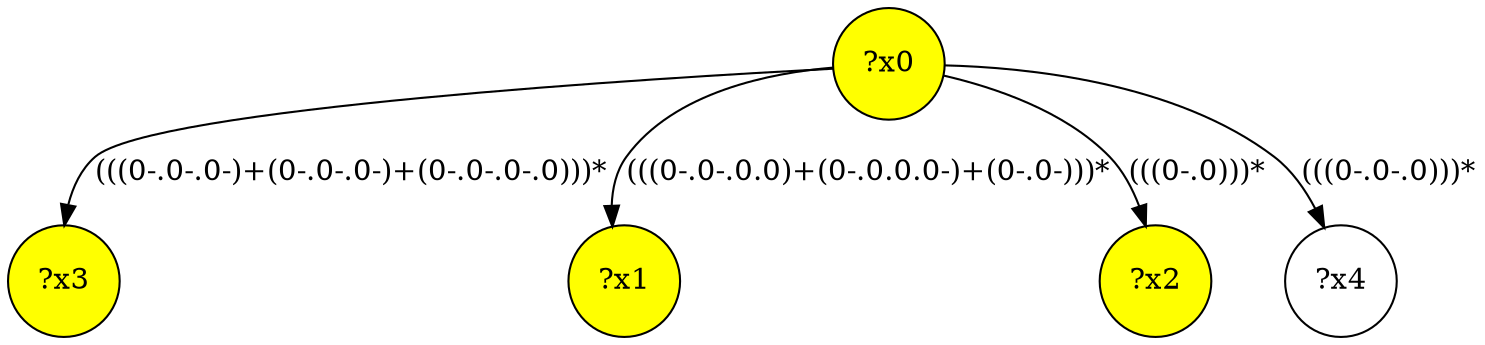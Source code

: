 digraph g {
	x3 [fillcolor="yellow", style="filled," shape=circle, label="?x3"];
	x1 [fillcolor="yellow", style="filled," shape=circle, label="?x1"];
	x0 [fillcolor="yellow", style="filled," shape=circle, label="?x0"];
	x2 [fillcolor="yellow", style="filled," shape=circle, label="?x2"];
	x0 -> x1 [label="(((0-.0-.0.0)+(0-.0.0.0-)+(0-.0-)))*"];
	x0 -> x2 [label="(((0-.0)))*"];
	x0 -> x3 [label="(((0-.0-.0-)+(0-.0-.0-)+(0-.0-.0-.0)))*"];
	x4 [shape=circle, label="?x4"];
	x0 -> x4 [label="(((0-.0-.0)))*"];
}
